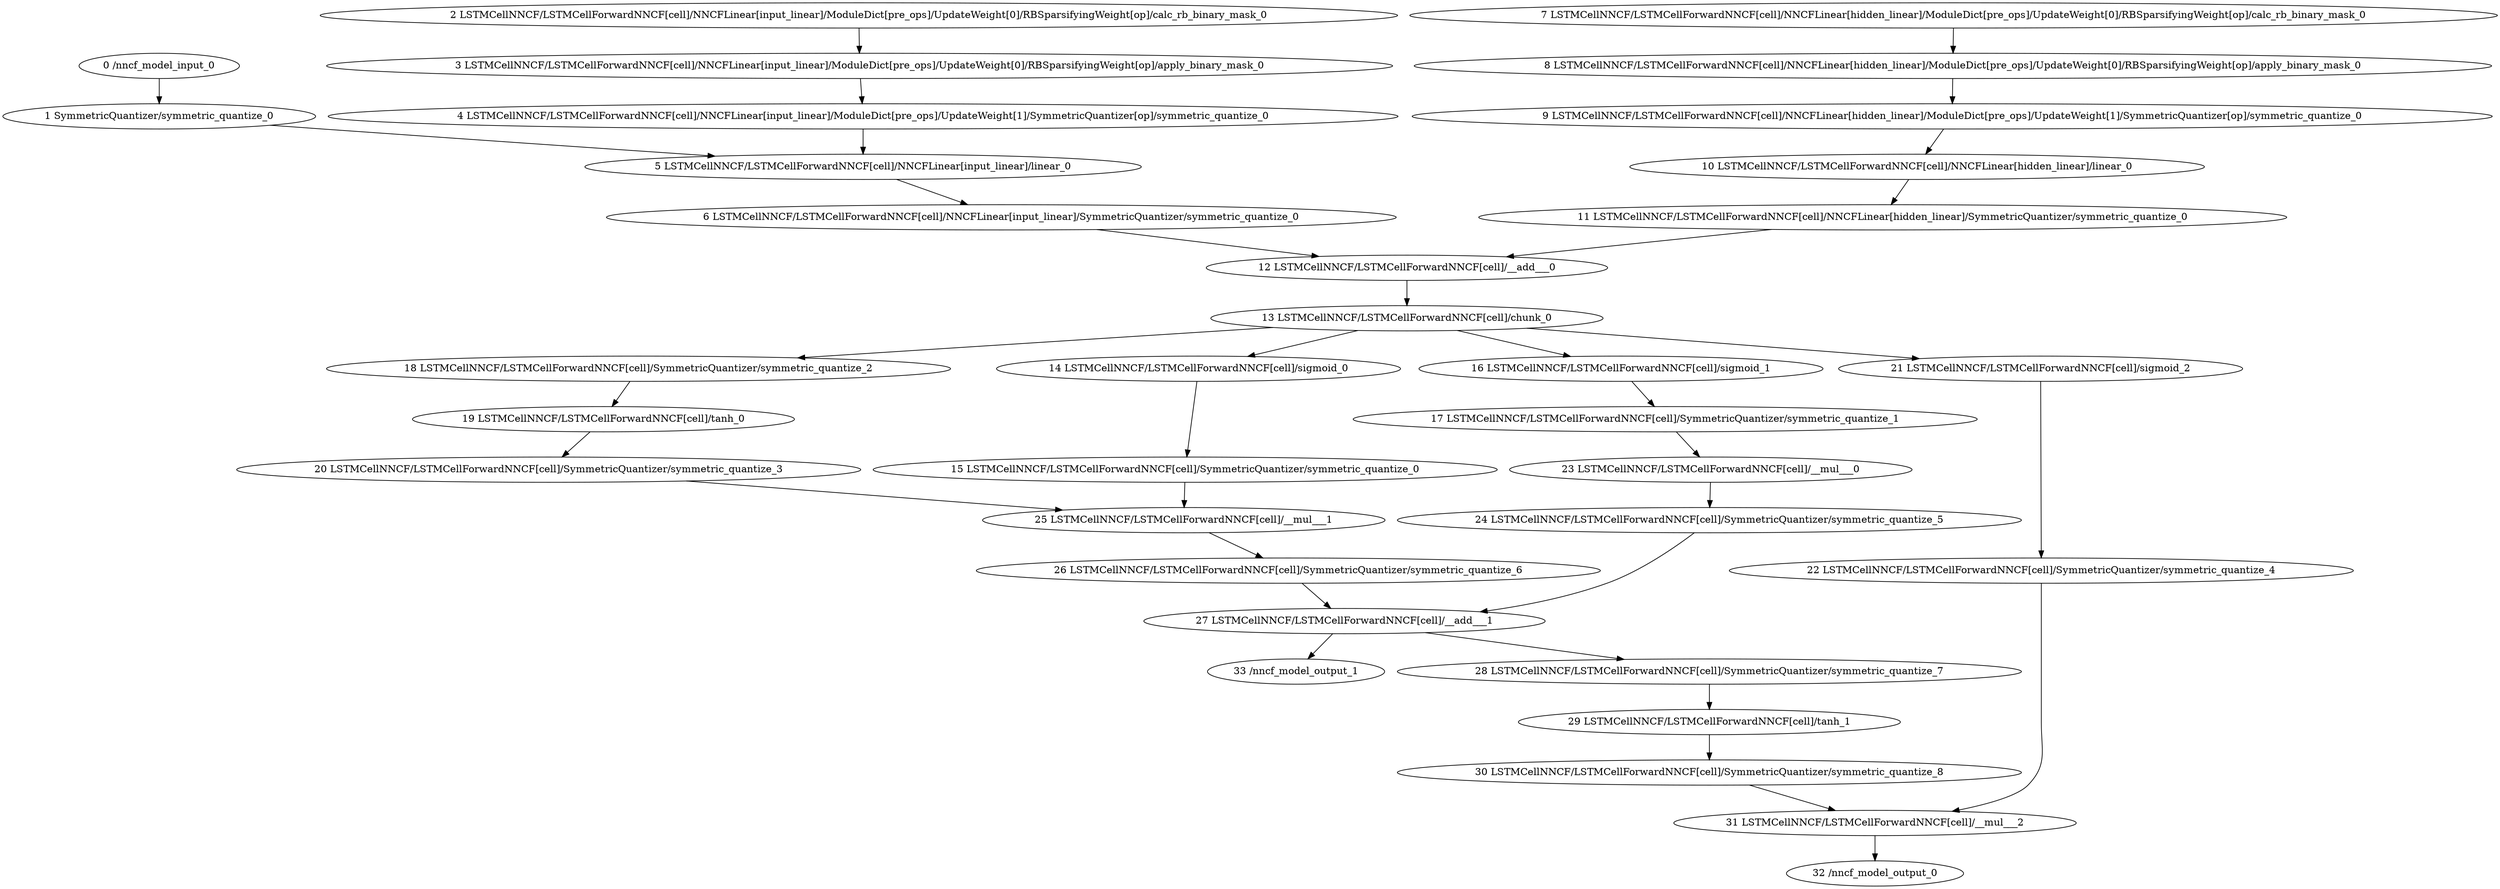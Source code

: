 strict digraph  {
"0 /nncf_model_input_0" [id=0, type=nncf_model_input];
"1 SymmetricQuantizer/symmetric_quantize_0" [id=1, type=symmetric_quantize];
"2 LSTMCellNNCF/LSTMCellForwardNNCF[cell]/NNCFLinear[input_linear]/ModuleDict[pre_ops]/UpdateWeight[0]/RBSparsifyingWeight[op]/calc_rb_binary_mask_0" [id=2, type=calc_rb_binary_mask];
"3 LSTMCellNNCF/LSTMCellForwardNNCF[cell]/NNCFLinear[input_linear]/ModuleDict[pre_ops]/UpdateWeight[0]/RBSparsifyingWeight[op]/apply_binary_mask_0" [id=3, type=apply_binary_mask];
"4 LSTMCellNNCF/LSTMCellForwardNNCF[cell]/NNCFLinear[input_linear]/ModuleDict[pre_ops]/UpdateWeight[1]/SymmetricQuantizer[op]/symmetric_quantize_0" [id=4, type=symmetric_quantize];
"5 LSTMCellNNCF/LSTMCellForwardNNCF[cell]/NNCFLinear[input_linear]/linear_0" [id=5, type=linear];
"6 LSTMCellNNCF/LSTMCellForwardNNCF[cell]/NNCFLinear[input_linear]/SymmetricQuantizer/symmetric_quantize_0" [id=6, type=symmetric_quantize];
"7 LSTMCellNNCF/LSTMCellForwardNNCF[cell]/NNCFLinear[hidden_linear]/ModuleDict[pre_ops]/UpdateWeight[0]/RBSparsifyingWeight[op]/calc_rb_binary_mask_0" [id=7, type=calc_rb_binary_mask];
"8 LSTMCellNNCF/LSTMCellForwardNNCF[cell]/NNCFLinear[hidden_linear]/ModuleDict[pre_ops]/UpdateWeight[0]/RBSparsifyingWeight[op]/apply_binary_mask_0" [id=8, type=apply_binary_mask];
"9 LSTMCellNNCF/LSTMCellForwardNNCF[cell]/NNCFLinear[hidden_linear]/ModuleDict[pre_ops]/UpdateWeight[1]/SymmetricQuantizer[op]/symmetric_quantize_0" [id=9, type=symmetric_quantize];
"10 LSTMCellNNCF/LSTMCellForwardNNCF[cell]/NNCFLinear[hidden_linear]/linear_0" [id=10, type=linear];
"11 LSTMCellNNCF/LSTMCellForwardNNCF[cell]/NNCFLinear[hidden_linear]/SymmetricQuantizer/symmetric_quantize_0" [id=11, type=symmetric_quantize];
"12 LSTMCellNNCF/LSTMCellForwardNNCF[cell]/__add___0" [id=12, type=__add__];
"13 LSTMCellNNCF/LSTMCellForwardNNCF[cell]/chunk_0" [id=13, type=chunk];
"14 LSTMCellNNCF/LSTMCellForwardNNCF[cell]/sigmoid_0" [id=14, type=sigmoid];
"15 LSTMCellNNCF/LSTMCellForwardNNCF[cell]/SymmetricQuantizer/symmetric_quantize_0" [id=15, type=symmetric_quantize];
"16 LSTMCellNNCF/LSTMCellForwardNNCF[cell]/sigmoid_1" [id=16, type=sigmoid];
"17 LSTMCellNNCF/LSTMCellForwardNNCF[cell]/SymmetricQuantizer/symmetric_quantize_1" [id=17, type=symmetric_quantize];
"18 LSTMCellNNCF/LSTMCellForwardNNCF[cell]/SymmetricQuantizer/symmetric_quantize_2" [id=18, type=symmetric_quantize];
"19 LSTMCellNNCF/LSTMCellForwardNNCF[cell]/tanh_0" [id=19, type=tanh];
"20 LSTMCellNNCF/LSTMCellForwardNNCF[cell]/SymmetricQuantizer/symmetric_quantize_3" [id=20, type=symmetric_quantize];
"21 LSTMCellNNCF/LSTMCellForwardNNCF[cell]/sigmoid_2" [id=21, type=sigmoid];
"22 LSTMCellNNCF/LSTMCellForwardNNCF[cell]/SymmetricQuantizer/symmetric_quantize_4" [id=22, type=symmetric_quantize];
"23 LSTMCellNNCF/LSTMCellForwardNNCF[cell]/__mul___0" [id=23, type=__mul__];
"24 LSTMCellNNCF/LSTMCellForwardNNCF[cell]/SymmetricQuantizer/symmetric_quantize_5" [id=24, type=symmetric_quantize];
"25 LSTMCellNNCF/LSTMCellForwardNNCF[cell]/__mul___1" [id=25, type=__mul__];
"26 LSTMCellNNCF/LSTMCellForwardNNCF[cell]/SymmetricQuantizer/symmetric_quantize_6" [id=26, type=symmetric_quantize];
"27 LSTMCellNNCF/LSTMCellForwardNNCF[cell]/__add___1" [id=27, type=__add__];
"28 LSTMCellNNCF/LSTMCellForwardNNCF[cell]/SymmetricQuantizer/symmetric_quantize_7" [id=28, type=symmetric_quantize];
"29 LSTMCellNNCF/LSTMCellForwardNNCF[cell]/tanh_1" [id=29, type=tanh];
"30 LSTMCellNNCF/LSTMCellForwardNNCF[cell]/SymmetricQuantizer/symmetric_quantize_8" [id=30, type=symmetric_quantize];
"31 LSTMCellNNCF/LSTMCellForwardNNCF[cell]/__mul___2" [id=31, type=__mul__];
"32 /nncf_model_output_0" [id=32, type=nncf_model_output];
"33 /nncf_model_output_1" [id=33, type=nncf_model_output];
"0 /nncf_model_input_0" -> "1 SymmetricQuantizer/symmetric_quantize_0";
"1 SymmetricQuantizer/symmetric_quantize_0" -> "5 LSTMCellNNCF/LSTMCellForwardNNCF[cell]/NNCFLinear[input_linear]/linear_0";
"2 LSTMCellNNCF/LSTMCellForwardNNCF[cell]/NNCFLinear[input_linear]/ModuleDict[pre_ops]/UpdateWeight[0]/RBSparsifyingWeight[op]/calc_rb_binary_mask_0" -> "3 LSTMCellNNCF/LSTMCellForwardNNCF[cell]/NNCFLinear[input_linear]/ModuleDict[pre_ops]/UpdateWeight[0]/RBSparsifyingWeight[op]/apply_binary_mask_0";
"3 LSTMCellNNCF/LSTMCellForwardNNCF[cell]/NNCFLinear[input_linear]/ModuleDict[pre_ops]/UpdateWeight[0]/RBSparsifyingWeight[op]/apply_binary_mask_0" -> "4 LSTMCellNNCF/LSTMCellForwardNNCF[cell]/NNCFLinear[input_linear]/ModuleDict[pre_ops]/UpdateWeight[1]/SymmetricQuantizer[op]/symmetric_quantize_0";
"4 LSTMCellNNCF/LSTMCellForwardNNCF[cell]/NNCFLinear[input_linear]/ModuleDict[pre_ops]/UpdateWeight[1]/SymmetricQuantizer[op]/symmetric_quantize_0" -> "5 LSTMCellNNCF/LSTMCellForwardNNCF[cell]/NNCFLinear[input_linear]/linear_0";
"5 LSTMCellNNCF/LSTMCellForwardNNCF[cell]/NNCFLinear[input_linear]/linear_0" -> "6 LSTMCellNNCF/LSTMCellForwardNNCF[cell]/NNCFLinear[input_linear]/SymmetricQuantizer/symmetric_quantize_0";
"6 LSTMCellNNCF/LSTMCellForwardNNCF[cell]/NNCFLinear[input_linear]/SymmetricQuantizer/symmetric_quantize_0" -> "12 LSTMCellNNCF/LSTMCellForwardNNCF[cell]/__add___0";
"7 LSTMCellNNCF/LSTMCellForwardNNCF[cell]/NNCFLinear[hidden_linear]/ModuleDict[pre_ops]/UpdateWeight[0]/RBSparsifyingWeight[op]/calc_rb_binary_mask_0" -> "8 LSTMCellNNCF/LSTMCellForwardNNCF[cell]/NNCFLinear[hidden_linear]/ModuleDict[pre_ops]/UpdateWeight[0]/RBSparsifyingWeight[op]/apply_binary_mask_0";
"8 LSTMCellNNCF/LSTMCellForwardNNCF[cell]/NNCFLinear[hidden_linear]/ModuleDict[pre_ops]/UpdateWeight[0]/RBSparsifyingWeight[op]/apply_binary_mask_0" -> "9 LSTMCellNNCF/LSTMCellForwardNNCF[cell]/NNCFLinear[hidden_linear]/ModuleDict[pre_ops]/UpdateWeight[1]/SymmetricQuantizer[op]/symmetric_quantize_0";
"9 LSTMCellNNCF/LSTMCellForwardNNCF[cell]/NNCFLinear[hidden_linear]/ModuleDict[pre_ops]/UpdateWeight[1]/SymmetricQuantizer[op]/symmetric_quantize_0" -> "10 LSTMCellNNCF/LSTMCellForwardNNCF[cell]/NNCFLinear[hidden_linear]/linear_0";
"10 LSTMCellNNCF/LSTMCellForwardNNCF[cell]/NNCFLinear[hidden_linear]/linear_0" -> "11 LSTMCellNNCF/LSTMCellForwardNNCF[cell]/NNCFLinear[hidden_linear]/SymmetricQuantizer/symmetric_quantize_0";
"11 LSTMCellNNCF/LSTMCellForwardNNCF[cell]/NNCFLinear[hidden_linear]/SymmetricQuantizer/symmetric_quantize_0" -> "12 LSTMCellNNCF/LSTMCellForwardNNCF[cell]/__add___0";
"12 LSTMCellNNCF/LSTMCellForwardNNCF[cell]/__add___0" -> "13 LSTMCellNNCF/LSTMCellForwardNNCF[cell]/chunk_0";
"13 LSTMCellNNCF/LSTMCellForwardNNCF[cell]/chunk_0" -> "14 LSTMCellNNCF/LSTMCellForwardNNCF[cell]/sigmoid_0";
"13 LSTMCellNNCF/LSTMCellForwardNNCF[cell]/chunk_0" -> "16 LSTMCellNNCF/LSTMCellForwardNNCF[cell]/sigmoid_1";
"13 LSTMCellNNCF/LSTMCellForwardNNCF[cell]/chunk_0" -> "18 LSTMCellNNCF/LSTMCellForwardNNCF[cell]/SymmetricQuantizer/symmetric_quantize_2";
"13 LSTMCellNNCF/LSTMCellForwardNNCF[cell]/chunk_0" -> "21 LSTMCellNNCF/LSTMCellForwardNNCF[cell]/sigmoid_2";
"14 LSTMCellNNCF/LSTMCellForwardNNCF[cell]/sigmoid_0" -> "15 LSTMCellNNCF/LSTMCellForwardNNCF[cell]/SymmetricQuantizer/symmetric_quantize_0";
"15 LSTMCellNNCF/LSTMCellForwardNNCF[cell]/SymmetricQuantizer/symmetric_quantize_0" -> "25 LSTMCellNNCF/LSTMCellForwardNNCF[cell]/__mul___1";
"16 LSTMCellNNCF/LSTMCellForwardNNCF[cell]/sigmoid_1" -> "17 LSTMCellNNCF/LSTMCellForwardNNCF[cell]/SymmetricQuantizer/symmetric_quantize_1";
"17 LSTMCellNNCF/LSTMCellForwardNNCF[cell]/SymmetricQuantizer/symmetric_quantize_1" -> "23 LSTMCellNNCF/LSTMCellForwardNNCF[cell]/__mul___0";
"18 LSTMCellNNCF/LSTMCellForwardNNCF[cell]/SymmetricQuantizer/symmetric_quantize_2" -> "19 LSTMCellNNCF/LSTMCellForwardNNCF[cell]/tanh_0";
"19 LSTMCellNNCF/LSTMCellForwardNNCF[cell]/tanh_0" -> "20 LSTMCellNNCF/LSTMCellForwardNNCF[cell]/SymmetricQuantizer/symmetric_quantize_3";
"20 LSTMCellNNCF/LSTMCellForwardNNCF[cell]/SymmetricQuantizer/symmetric_quantize_3" -> "25 LSTMCellNNCF/LSTMCellForwardNNCF[cell]/__mul___1";
"21 LSTMCellNNCF/LSTMCellForwardNNCF[cell]/sigmoid_2" -> "22 LSTMCellNNCF/LSTMCellForwardNNCF[cell]/SymmetricQuantizer/symmetric_quantize_4";
"22 LSTMCellNNCF/LSTMCellForwardNNCF[cell]/SymmetricQuantizer/symmetric_quantize_4" -> "31 LSTMCellNNCF/LSTMCellForwardNNCF[cell]/__mul___2";
"23 LSTMCellNNCF/LSTMCellForwardNNCF[cell]/__mul___0" -> "24 LSTMCellNNCF/LSTMCellForwardNNCF[cell]/SymmetricQuantizer/symmetric_quantize_5";
"24 LSTMCellNNCF/LSTMCellForwardNNCF[cell]/SymmetricQuantizer/symmetric_quantize_5" -> "27 LSTMCellNNCF/LSTMCellForwardNNCF[cell]/__add___1";
"25 LSTMCellNNCF/LSTMCellForwardNNCF[cell]/__mul___1" -> "26 LSTMCellNNCF/LSTMCellForwardNNCF[cell]/SymmetricQuantizer/symmetric_quantize_6";
"26 LSTMCellNNCF/LSTMCellForwardNNCF[cell]/SymmetricQuantizer/symmetric_quantize_6" -> "27 LSTMCellNNCF/LSTMCellForwardNNCF[cell]/__add___1";
"27 LSTMCellNNCF/LSTMCellForwardNNCF[cell]/__add___1" -> "28 LSTMCellNNCF/LSTMCellForwardNNCF[cell]/SymmetricQuantizer/symmetric_quantize_7";
"27 LSTMCellNNCF/LSTMCellForwardNNCF[cell]/__add___1" -> "33 /nncf_model_output_1";
"28 LSTMCellNNCF/LSTMCellForwardNNCF[cell]/SymmetricQuantizer/symmetric_quantize_7" -> "29 LSTMCellNNCF/LSTMCellForwardNNCF[cell]/tanh_1";
"29 LSTMCellNNCF/LSTMCellForwardNNCF[cell]/tanh_1" -> "30 LSTMCellNNCF/LSTMCellForwardNNCF[cell]/SymmetricQuantizer/symmetric_quantize_8";
"30 LSTMCellNNCF/LSTMCellForwardNNCF[cell]/SymmetricQuantizer/symmetric_quantize_8" -> "31 LSTMCellNNCF/LSTMCellForwardNNCF[cell]/__mul___2";
"31 LSTMCellNNCF/LSTMCellForwardNNCF[cell]/__mul___2" -> "32 /nncf_model_output_0";
}
